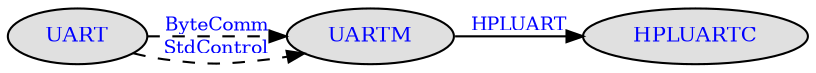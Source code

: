 digraph "UART_if" {
    rankdir=LR;
    ratio=compress;
    margin="0,0";
    ranksep=0.0005; 
    nodesep=0.1; 
    node [shape=ellipse style=filled fillcolor="#e0e0e0"];
    node [fontsize=10 height=.1 width=.1];
    edge [fontsize=9 arrowsize=.8];
    node [fontcolor=blue];
    edge [fontcolor=blue];

    UART [URL="tos.system.UART.nc.html"];
    UARTM [URL="tos.system.UARTM.nc.html"];
    UART -> UARTM [ style=dashed label="ByteComm" URL="tos.interfaces.ByteComm.nc.html" ];
    UART [URL="tos.system.UART.nc.html"];
    UARTM [URL="tos.system.UARTM.nc.html"];
    UART -> UARTM [ style=dashed label="StdControl" URL="tos.interfaces.StdControl.nc.html" ];
    UARTM [URL="tos.system.UARTM.nc.html"];
    HPLUARTC [URL="tos.platform.mica2.HPLUARTC.nc.html"];
    UARTM -> HPLUARTC [ label="HPLUART" URL="tos.interfaces.HPLUART.nc.html" ];
}
